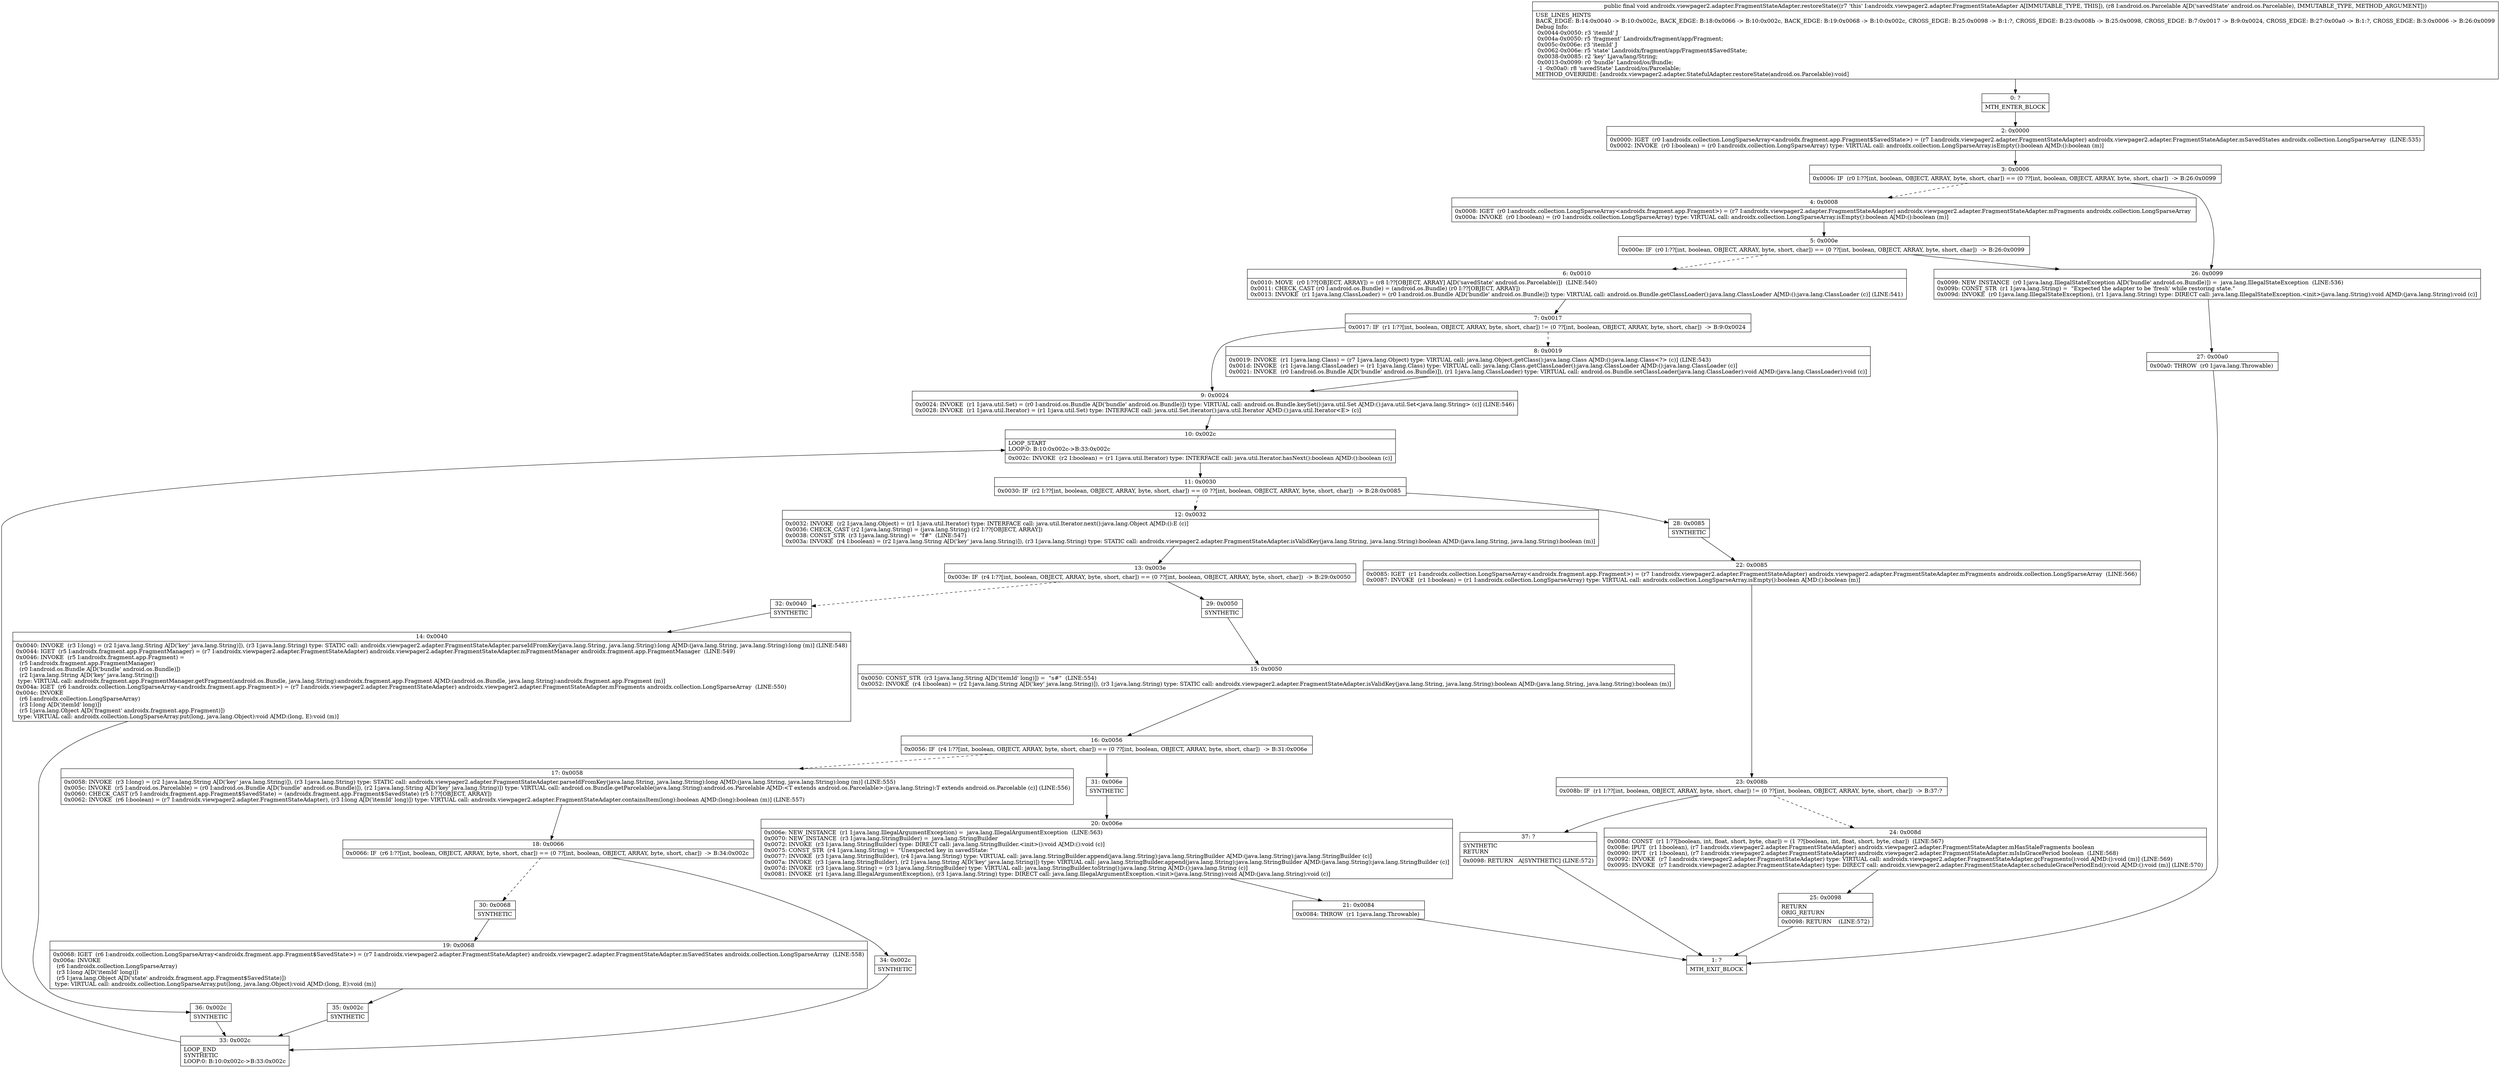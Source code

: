 digraph "CFG forandroidx.viewpager2.adapter.FragmentStateAdapter.restoreState(Landroid\/os\/Parcelable;)V" {
Node_0 [shape=record,label="{0\:\ ?|MTH_ENTER_BLOCK\l}"];
Node_2 [shape=record,label="{2\:\ 0x0000|0x0000: IGET  (r0 I:androidx.collection.LongSparseArray\<androidx.fragment.app.Fragment$SavedState\>) = (r7 I:androidx.viewpager2.adapter.FragmentStateAdapter) androidx.viewpager2.adapter.FragmentStateAdapter.mSavedStates androidx.collection.LongSparseArray  (LINE:535)\l0x0002: INVOKE  (r0 I:boolean) = (r0 I:androidx.collection.LongSparseArray) type: VIRTUAL call: androidx.collection.LongSparseArray.isEmpty():boolean A[MD:():boolean (m)]\l}"];
Node_3 [shape=record,label="{3\:\ 0x0006|0x0006: IF  (r0 I:??[int, boolean, OBJECT, ARRAY, byte, short, char]) == (0 ??[int, boolean, OBJECT, ARRAY, byte, short, char])  \-\> B:26:0x0099 \l}"];
Node_4 [shape=record,label="{4\:\ 0x0008|0x0008: IGET  (r0 I:androidx.collection.LongSparseArray\<androidx.fragment.app.Fragment\>) = (r7 I:androidx.viewpager2.adapter.FragmentStateAdapter) androidx.viewpager2.adapter.FragmentStateAdapter.mFragments androidx.collection.LongSparseArray \l0x000a: INVOKE  (r0 I:boolean) = (r0 I:androidx.collection.LongSparseArray) type: VIRTUAL call: androidx.collection.LongSparseArray.isEmpty():boolean A[MD:():boolean (m)]\l}"];
Node_5 [shape=record,label="{5\:\ 0x000e|0x000e: IF  (r0 I:??[int, boolean, OBJECT, ARRAY, byte, short, char]) == (0 ??[int, boolean, OBJECT, ARRAY, byte, short, char])  \-\> B:26:0x0099 \l}"];
Node_6 [shape=record,label="{6\:\ 0x0010|0x0010: MOVE  (r0 I:??[OBJECT, ARRAY]) = (r8 I:??[OBJECT, ARRAY] A[D('savedState' android.os.Parcelable)])  (LINE:540)\l0x0011: CHECK_CAST (r0 I:android.os.Bundle) = (android.os.Bundle) (r0 I:??[OBJECT, ARRAY]) \l0x0013: INVOKE  (r1 I:java.lang.ClassLoader) = (r0 I:android.os.Bundle A[D('bundle' android.os.Bundle)]) type: VIRTUAL call: android.os.Bundle.getClassLoader():java.lang.ClassLoader A[MD:():java.lang.ClassLoader (c)] (LINE:541)\l}"];
Node_7 [shape=record,label="{7\:\ 0x0017|0x0017: IF  (r1 I:??[int, boolean, OBJECT, ARRAY, byte, short, char]) != (0 ??[int, boolean, OBJECT, ARRAY, byte, short, char])  \-\> B:9:0x0024 \l}"];
Node_8 [shape=record,label="{8\:\ 0x0019|0x0019: INVOKE  (r1 I:java.lang.Class) = (r7 I:java.lang.Object) type: VIRTUAL call: java.lang.Object.getClass():java.lang.Class A[MD:():java.lang.Class\<?\> (c)] (LINE:543)\l0x001d: INVOKE  (r1 I:java.lang.ClassLoader) = (r1 I:java.lang.Class) type: VIRTUAL call: java.lang.Class.getClassLoader():java.lang.ClassLoader A[MD:():java.lang.ClassLoader (c)]\l0x0021: INVOKE  (r0 I:android.os.Bundle A[D('bundle' android.os.Bundle)]), (r1 I:java.lang.ClassLoader) type: VIRTUAL call: android.os.Bundle.setClassLoader(java.lang.ClassLoader):void A[MD:(java.lang.ClassLoader):void (c)]\l}"];
Node_9 [shape=record,label="{9\:\ 0x0024|0x0024: INVOKE  (r1 I:java.util.Set) = (r0 I:android.os.Bundle A[D('bundle' android.os.Bundle)]) type: VIRTUAL call: android.os.Bundle.keySet():java.util.Set A[MD:():java.util.Set\<java.lang.String\> (c)] (LINE:546)\l0x0028: INVOKE  (r1 I:java.util.Iterator) = (r1 I:java.util.Set) type: INTERFACE call: java.util.Set.iterator():java.util.Iterator A[MD:():java.util.Iterator\<E\> (c)]\l}"];
Node_10 [shape=record,label="{10\:\ 0x002c|LOOP_START\lLOOP:0: B:10:0x002c\-\>B:33:0x002c\l|0x002c: INVOKE  (r2 I:boolean) = (r1 I:java.util.Iterator) type: INTERFACE call: java.util.Iterator.hasNext():boolean A[MD:():boolean (c)]\l}"];
Node_11 [shape=record,label="{11\:\ 0x0030|0x0030: IF  (r2 I:??[int, boolean, OBJECT, ARRAY, byte, short, char]) == (0 ??[int, boolean, OBJECT, ARRAY, byte, short, char])  \-\> B:28:0x0085 \l}"];
Node_12 [shape=record,label="{12\:\ 0x0032|0x0032: INVOKE  (r2 I:java.lang.Object) = (r1 I:java.util.Iterator) type: INTERFACE call: java.util.Iterator.next():java.lang.Object A[MD:():E (c)]\l0x0036: CHECK_CAST (r2 I:java.lang.String) = (java.lang.String) (r2 I:??[OBJECT, ARRAY]) \l0x0038: CONST_STR  (r3 I:java.lang.String) =  \"f#\"  (LINE:547)\l0x003a: INVOKE  (r4 I:boolean) = (r2 I:java.lang.String A[D('key' java.lang.String)]), (r3 I:java.lang.String) type: STATIC call: androidx.viewpager2.adapter.FragmentStateAdapter.isValidKey(java.lang.String, java.lang.String):boolean A[MD:(java.lang.String, java.lang.String):boolean (m)]\l}"];
Node_13 [shape=record,label="{13\:\ 0x003e|0x003e: IF  (r4 I:??[int, boolean, OBJECT, ARRAY, byte, short, char]) == (0 ??[int, boolean, OBJECT, ARRAY, byte, short, char])  \-\> B:29:0x0050 \l}"];
Node_29 [shape=record,label="{29\:\ 0x0050|SYNTHETIC\l}"];
Node_15 [shape=record,label="{15\:\ 0x0050|0x0050: CONST_STR  (r3 I:java.lang.String A[D('itemId' long)]) =  \"s#\"  (LINE:554)\l0x0052: INVOKE  (r4 I:boolean) = (r2 I:java.lang.String A[D('key' java.lang.String)]), (r3 I:java.lang.String) type: STATIC call: androidx.viewpager2.adapter.FragmentStateAdapter.isValidKey(java.lang.String, java.lang.String):boolean A[MD:(java.lang.String, java.lang.String):boolean (m)]\l}"];
Node_16 [shape=record,label="{16\:\ 0x0056|0x0056: IF  (r4 I:??[int, boolean, OBJECT, ARRAY, byte, short, char]) == (0 ??[int, boolean, OBJECT, ARRAY, byte, short, char])  \-\> B:31:0x006e \l}"];
Node_17 [shape=record,label="{17\:\ 0x0058|0x0058: INVOKE  (r3 I:long) = (r2 I:java.lang.String A[D('key' java.lang.String)]), (r3 I:java.lang.String) type: STATIC call: androidx.viewpager2.adapter.FragmentStateAdapter.parseIdFromKey(java.lang.String, java.lang.String):long A[MD:(java.lang.String, java.lang.String):long (m)] (LINE:555)\l0x005c: INVOKE  (r5 I:android.os.Parcelable) = (r0 I:android.os.Bundle A[D('bundle' android.os.Bundle)]), (r2 I:java.lang.String A[D('key' java.lang.String)]) type: VIRTUAL call: android.os.Bundle.getParcelable(java.lang.String):android.os.Parcelable A[MD:\<T extends android.os.Parcelable\>:(java.lang.String):T extends android.os.Parcelable (c)] (LINE:556)\l0x0060: CHECK_CAST (r5 I:androidx.fragment.app.Fragment$SavedState) = (androidx.fragment.app.Fragment$SavedState) (r5 I:??[OBJECT, ARRAY]) \l0x0062: INVOKE  (r6 I:boolean) = (r7 I:androidx.viewpager2.adapter.FragmentStateAdapter), (r3 I:long A[D('itemId' long)]) type: VIRTUAL call: androidx.viewpager2.adapter.FragmentStateAdapter.containsItem(long):boolean A[MD:(long):boolean (m)] (LINE:557)\l}"];
Node_18 [shape=record,label="{18\:\ 0x0066|0x0066: IF  (r6 I:??[int, boolean, OBJECT, ARRAY, byte, short, char]) == (0 ??[int, boolean, OBJECT, ARRAY, byte, short, char])  \-\> B:34:0x002c \l}"];
Node_30 [shape=record,label="{30\:\ 0x0068|SYNTHETIC\l}"];
Node_19 [shape=record,label="{19\:\ 0x0068|0x0068: IGET  (r6 I:androidx.collection.LongSparseArray\<androidx.fragment.app.Fragment$SavedState\>) = (r7 I:androidx.viewpager2.adapter.FragmentStateAdapter) androidx.viewpager2.adapter.FragmentStateAdapter.mSavedStates androidx.collection.LongSparseArray  (LINE:558)\l0x006a: INVOKE  \l  (r6 I:androidx.collection.LongSparseArray)\l  (r3 I:long A[D('itemId' long)])\l  (r5 I:java.lang.Object A[D('state' androidx.fragment.app.Fragment$SavedState)])\l type: VIRTUAL call: androidx.collection.LongSparseArray.put(long, java.lang.Object):void A[MD:(long, E):void (m)]\l}"];
Node_35 [shape=record,label="{35\:\ 0x002c|SYNTHETIC\l}"];
Node_33 [shape=record,label="{33\:\ 0x002c|LOOP_END\lSYNTHETIC\lLOOP:0: B:10:0x002c\-\>B:33:0x002c\l}"];
Node_34 [shape=record,label="{34\:\ 0x002c|SYNTHETIC\l}"];
Node_31 [shape=record,label="{31\:\ 0x006e|SYNTHETIC\l}"];
Node_20 [shape=record,label="{20\:\ 0x006e|0x006e: NEW_INSTANCE  (r1 I:java.lang.IllegalArgumentException) =  java.lang.IllegalArgumentException  (LINE:563)\l0x0070: NEW_INSTANCE  (r3 I:java.lang.StringBuilder) =  java.lang.StringBuilder \l0x0072: INVOKE  (r3 I:java.lang.StringBuilder) type: DIRECT call: java.lang.StringBuilder.\<init\>():void A[MD:():void (c)]\l0x0075: CONST_STR  (r4 I:java.lang.String) =  \"Unexpected key in savedState: \" \l0x0077: INVOKE  (r3 I:java.lang.StringBuilder), (r4 I:java.lang.String) type: VIRTUAL call: java.lang.StringBuilder.append(java.lang.String):java.lang.StringBuilder A[MD:(java.lang.String):java.lang.StringBuilder (c)]\l0x007a: INVOKE  (r3 I:java.lang.StringBuilder), (r2 I:java.lang.String A[D('key' java.lang.String)]) type: VIRTUAL call: java.lang.StringBuilder.append(java.lang.String):java.lang.StringBuilder A[MD:(java.lang.String):java.lang.StringBuilder (c)]\l0x007d: INVOKE  (r3 I:java.lang.String) = (r3 I:java.lang.StringBuilder) type: VIRTUAL call: java.lang.StringBuilder.toString():java.lang.String A[MD:():java.lang.String (c)]\l0x0081: INVOKE  (r1 I:java.lang.IllegalArgumentException), (r3 I:java.lang.String) type: DIRECT call: java.lang.IllegalArgumentException.\<init\>(java.lang.String):void A[MD:(java.lang.String):void (c)]\l}"];
Node_21 [shape=record,label="{21\:\ 0x0084|0x0084: THROW  (r1 I:java.lang.Throwable) \l}"];
Node_1 [shape=record,label="{1\:\ ?|MTH_EXIT_BLOCK\l}"];
Node_32 [shape=record,label="{32\:\ 0x0040|SYNTHETIC\l}"];
Node_14 [shape=record,label="{14\:\ 0x0040|0x0040: INVOKE  (r3 I:long) = (r2 I:java.lang.String A[D('key' java.lang.String)]), (r3 I:java.lang.String) type: STATIC call: androidx.viewpager2.adapter.FragmentStateAdapter.parseIdFromKey(java.lang.String, java.lang.String):long A[MD:(java.lang.String, java.lang.String):long (m)] (LINE:548)\l0x0044: IGET  (r5 I:androidx.fragment.app.FragmentManager) = (r7 I:androidx.viewpager2.adapter.FragmentStateAdapter) androidx.viewpager2.adapter.FragmentStateAdapter.mFragmentManager androidx.fragment.app.FragmentManager  (LINE:549)\l0x0046: INVOKE  (r5 I:androidx.fragment.app.Fragment) = \l  (r5 I:androidx.fragment.app.FragmentManager)\l  (r0 I:android.os.Bundle A[D('bundle' android.os.Bundle)])\l  (r2 I:java.lang.String A[D('key' java.lang.String)])\l type: VIRTUAL call: androidx.fragment.app.FragmentManager.getFragment(android.os.Bundle, java.lang.String):androidx.fragment.app.Fragment A[MD:(android.os.Bundle, java.lang.String):androidx.fragment.app.Fragment (m)]\l0x004a: IGET  (r6 I:androidx.collection.LongSparseArray\<androidx.fragment.app.Fragment\>) = (r7 I:androidx.viewpager2.adapter.FragmentStateAdapter) androidx.viewpager2.adapter.FragmentStateAdapter.mFragments androidx.collection.LongSparseArray  (LINE:550)\l0x004c: INVOKE  \l  (r6 I:androidx.collection.LongSparseArray)\l  (r3 I:long A[D('itemId' long)])\l  (r5 I:java.lang.Object A[D('fragment' androidx.fragment.app.Fragment)])\l type: VIRTUAL call: androidx.collection.LongSparseArray.put(long, java.lang.Object):void A[MD:(long, E):void (m)]\l}"];
Node_36 [shape=record,label="{36\:\ 0x002c|SYNTHETIC\l}"];
Node_28 [shape=record,label="{28\:\ 0x0085|SYNTHETIC\l}"];
Node_22 [shape=record,label="{22\:\ 0x0085|0x0085: IGET  (r1 I:androidx.collection.LongSparseArray\<androidx.fragment.app.Fragment\>) = (r7 I:androidx.viewpager2.adapter.FragmentStateAdapter) androidx.viewpager2.adapter.FragmentStateAdapter.mFragments androidx.collection.LongSparseArray  (LINE:566)\l0x0087: INVOKE  (r1 I:boolean) = (r1 I:androidx.collection.LongSparseArray) type: VIRTUAL call: androidx.collection.LongSparseArray.isEmpty():boolean A[MD:():boolean (m)]\l}"];
Node_23 [shape=record,label="{23\:\ 0x008b|0x008b: IF  (r1 I:??[int, boolean, OBJECT, ARRAY, byte, short, char]) != (0 ??[int, boolean, OBJECT, ARRAY, byte, short, char])  \-\> B:37:? \l}"];
Node_24 [shape=record,label="{24\:\ 0x008d|0x008d: CONST  (r1 I:??[boolean, int, float, short, byte, char]) = (1 ??[boolean, int, float, short, byte, char])  (LINE:567)\l0x008e: IPUT  (r1 I:boolean), (r7 I:androidx.viewpager2.adapter.FragmentStateAdapter) androidx.viewpager2.adapter.FragmentStateAdapter.mHasStaleFragments boolean \l0x0090: IPUT  (r1 I:boolean), (r7 I:androidx.viewpager2.adapter.FragmentStateAdapter) androidx.viewpager2.adapter.FragmentStateAdapter.mIsInGracePeriod boolean  (LINE:568)\l0x0092: INVOKE  (r7 I:androidx.viewpager2.adapter.FragmentStateAdapter) type: VIRTUAL call: androidx.viewpager2.adapter.FragmentStateAdapter.gcFragments():void A[MD:():void (m)] (LINE:569)\l0x0095: INVOKE  (r7 I:androidx.viewpager2.adapter.FragmentStateAdapter) type: DIRECT call: androidx.viewpager2.adapter.FragmentStateAdapter.scheduleGracePeriodEnd():void A[MD:():void (m)] (LINE:570)\l}"];
Node_25 [shape=record,label="{25\:\ 0x0098|RETURN\lORIG_RETURN\l|0x0098: RETURN    (LINE:572)\l}"];
Node_37 [shape=record,label="{37\:\ ?|SYNTHETIC\lRETURN\l|0x0098: RETURN   A[SYNTHETIC] (LINE:572)\l}"];
Node_26 [shape=record,label="{26\:\ 0x0099|0x0099: NEW_INSTANCE  (r0 I:java.lang.IllegalStateException A[D('bundle' android.os.Bundle)]) =  java.lang.IllegalStateException  (LINE:536)\l0x009b: CONST_STR  (r1 I:java.lang.String) =  \"Expected the adapter to be 'fresh' while restoring state.\" \l0x009d: INVOKE  (r0 I:java.lang.IllegalStateException), (r1 I:java.lang.String) type: DIRECT call: java.lang.IllegalStateException.\<init\>(java.lang.String):void A[MD:(java.lang.String):void (c)]\l}"];
Node_27 [shape=record,label="{27\:\ 0x00a0|0x00a0: THROW  (r0 I:java.lang.Throwable) \l}"];
MethodNode[shape=record,label="{public final void androidx.viewpager2.adapter.FragmentStateAdapter.restoreState((r7 'this' I:androidx.viewpager2.adapter.FragmentStateAdapter A[IMMUTABLE_TYPE, THIS]), (r8 I:android.os.Parcelable A[D('savedState' android.os.Parcelable), IMMUTABLE_TYPE, METHOD_ARGUMENT]))  | USE_LINES_HINTS\lBACK_EDGE: B:14:0x0040 \-\> B:10:0x002c, BACK_EDGE: B:18:0x0066 \-\> B:10:0x002c, BACK_EDGE: B:19:0x0068 \-\> B:10:0x002c, CROSS_EDGE: B:25:0x0098 \-\> B:1:?, CROSS_EDGE: B:23:0x008b \-\> B:25:0x0098, CROSS_EDGE: B:7:0x0017 \-\> B:9:0x0024, CROSS_EDGE: B:27:0x00a0 \-\> B:1:?, CROSS_EDGE: B:3:0x0006 \-\> B:26:0x0099\lDebug Info:\l  0x0044\-0x0050: r3 'itemId' J\l  0x004a\-0x0050: r5 'fragment' Landroidx\/fragment\/app\/Fragment;\l  0x005c\-0x006e: r3 'itemId' J\l  0x0062\-0x006e: r5 'state' Landroidx\/fragment\/app\/Fragment$SavedState;\l  0x0038\-0x0085: r2 'key' Ljava\/lang\/String;\l  0x0013\-0x0099: r0 'bundle' Landroid\/os\/Bundle;\l  \-1 \-0x00a0: r8 'savedState' Landroid\/os\/Parcelable;\lMETHOD_OVERRIDE: [androidx.viewpager2.adapter.StatefulAdapter.restoreState(android.os.Parcelable):void]\l}"];
MethodNode -> Node_0;Node_0 -> Node_2;
Node_2 -> Node_3;
Node_3 -> Node_4[style=dashed];
Node_3 -> Node_26;
Node_4 -> Node_5;
Node_5 -> Node_6[style=dashed];
Node_5 -> Node_26;
Node_6 -> Node_7;
Node_7 -> Node_8[style=dashed];
Node_7 -> Node_9;
Node_8 -> Node_9;
Node_9 -> Node_10;
Node_10 -> Node_11;
Node_11 -> Node_12[style=dashed];
Node_11 -> Node_28;
Node_12 -> Node_13;
Node_13 -> Node_29;
Node_13 -> Node_32[style=dashed];
Node_29 -> Node_15;
Node_15 -> Node_16;
Node_16 -> Node_17[style=dashed];
Node_16 -> Node_31;
Node_17 -> Node_18;
Node_18 -> Node_30[style=dashed];
Node_18 -> Node_34;
Node_30 -> Node_19;
Node_19 -> Node_35;
Node_35 -> Node_33;
Node_33 -> Node_10;
Node_34 -> Node_33;
Node_31 -> Node_20;
Node_20 -> Node_21;
Node_21 -> Node_1;
Node_32 -> Node_14;
Node_14 -> Node_36;
Node_36 -> Node_33;
Node_28 -> Node_22;
Node_22 -> Node_23;
Node_23 -> Node_24[style=dashed];
Node_23 -> Node_37;
Node_24 -> Node_25;
Node_25 -> Node_1;
Node_37 -> Node_1;
Node_26 -> Node_27;
Node_27 -> Node_1;
}

